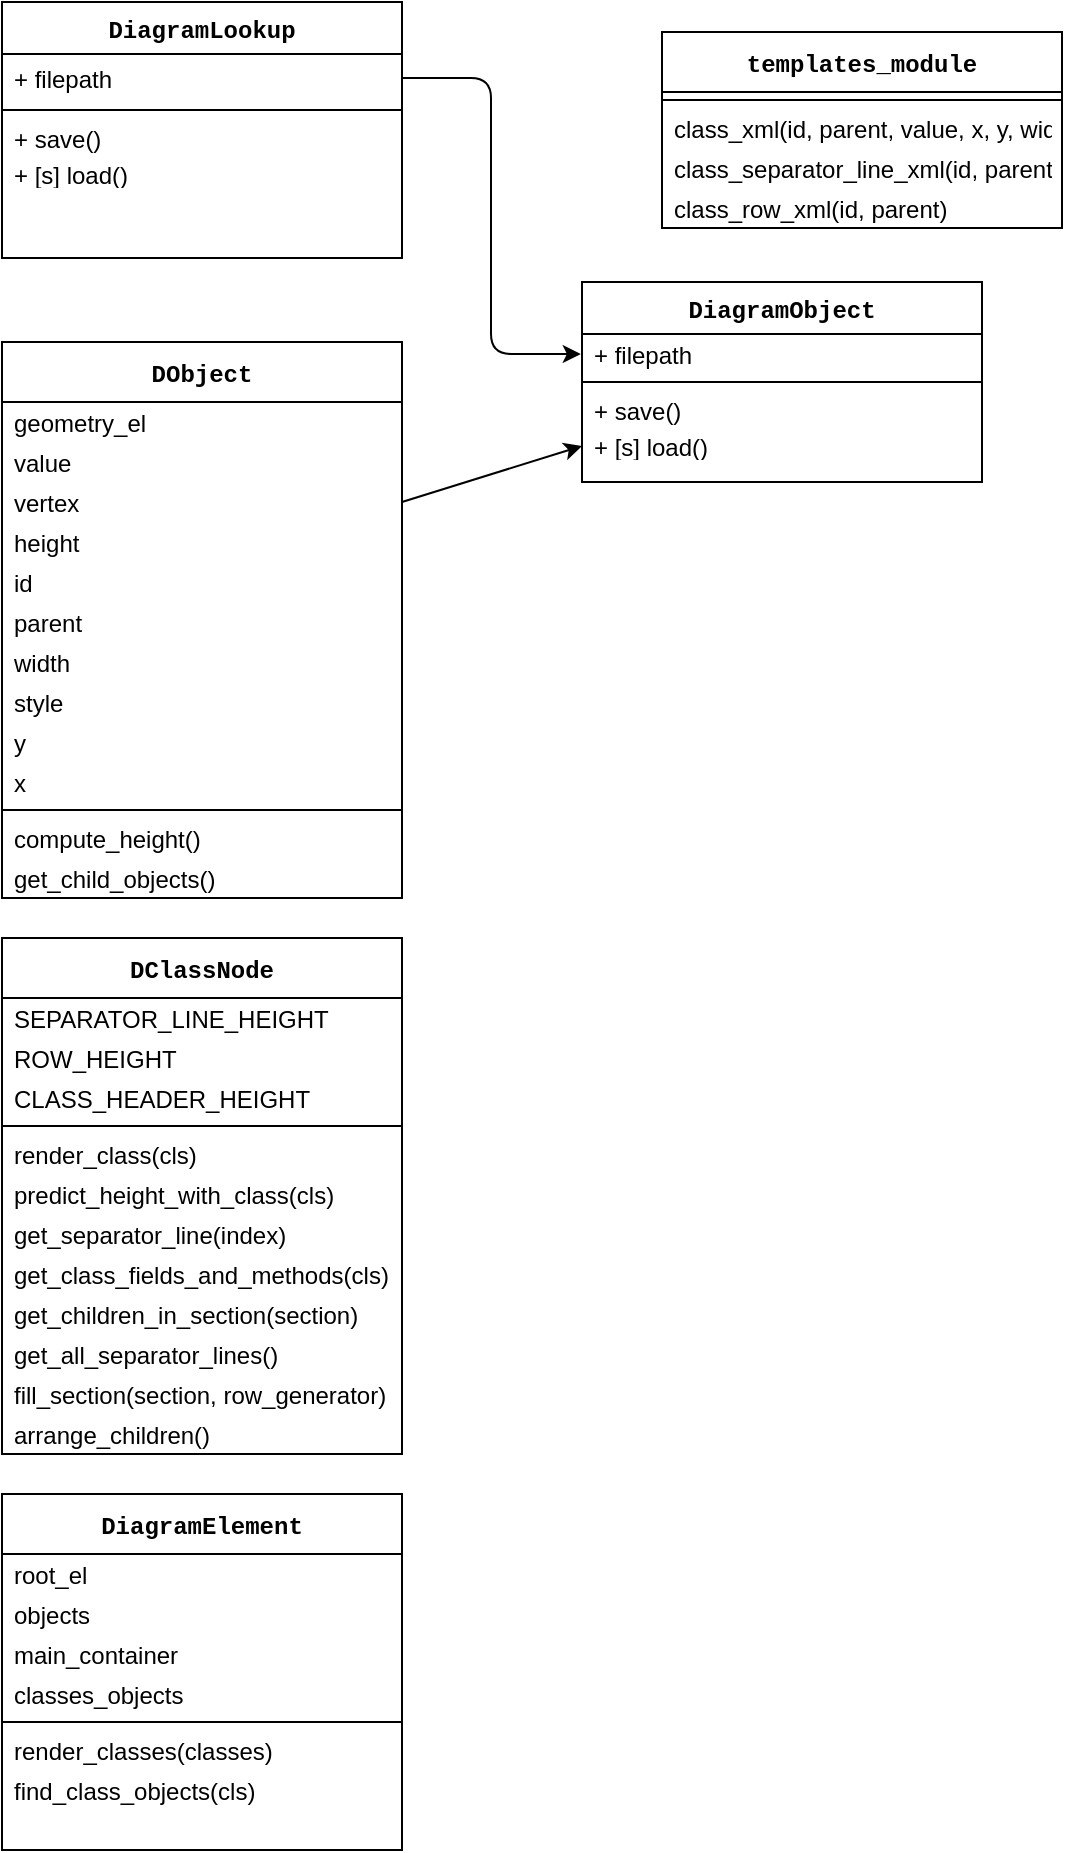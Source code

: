<mxfile compressed="false">
    <diagram name="Page-1" id="0">
        <mxGraphModel dx="784" dy="430" grid="1" gridSize="10" guides="1" tooltips="1" connect="1" arrows="1" fold="1" page="1" pageScale="1" pageWidth="827" pageHeight="1169" math="0" shadow="0">
            <root>
                <mxCell id="0"/>
                <mxCell id="1" parent="0"/>
                <mxCell id="7" value="DiagramObject" style="swimlane;fontStyle=1;align=center;verticalAlign=middle;childLayout=stackLayout;horizontal=1;startSize=26;horizontalStack=0;resizeParent=1;resizeLast=0;collapsible=1;marginBottom=0;rounded=0;shadow=0;strokeWidth=1;fontFamily=Courier New;fillColor=none;" parent="1" vertex="1">
                    <mxGeometry x="410" y="180" width="200" height="100" as="geometry"/>
                </mxCell>
                <mxCell id="8" value="+ filepath" style="text;strokeColor=none;fillColor=none;align=left;verticalAlign=middle;spacingLeft=4;spacingRight=4;overflow=hidden;rotatable=0;points=[[0,0.5],[1,0.5]];portConstraint=eastwest;" parent="7" vertex="1">
                    <mxGeometry y="26" width="200" height="20" as="geometry"/>
                </mxCell>
                <mxCell id="9" value="" style="line;strokeWidth=1;fillColor=none;align=left;verticalAlign=middle;spacingTop=-1;spacingLeft=3;spacingRight=3;rotatable=0;labelPosition=right;points=[];portConstraint=eastwest;" parent="7" vertex="1">
                    <mxGeometry y="46" width="200" height="8" as="geometry"/>
                </mxCell>
                <mxCell id="10" value="+ save()" style="text;strokeColor=none;fillColor=none;align=left;verticalAlign=middle;spacingLeft=4;spacingRight=4;overflow=hidden;rotatable=0;points=[[0,0.5],[1,0.5]];portConstraint=eastwest;" parent="7" vertex="1">
                    <mxGeometry y="54" width="200" height="20" as="geometry"/>
                </mxCell>
                <mxCell id="11" value="+ [s] load()" style="text;strokeColor=none;fillColor=none;align=left;verticalAlign=middle;spacingLeft=4;spacingRight=4;overflow=hidden;rotatable=0;points=[[0,0.5],[1,0.5]];portConstraint=eastwest;" parent="7" vertex="1">
                    <mxGeometry y="74" width="200" height="16" as="geometry"/>
                </mxCell>
                <mxCell id="17" value="DiagramLookup" style="swimlane;fontStyle=1;align=center;verticalAlign=middle;childLayout=stackLayout;horizontal=1;startSize=26;horizontalStack=0;resizeParent=1;resizeLast=0;collapsible=1;marginBottom=0;rounded=0;shadow=0;strokeWidth=1;fontFamily=Courier New;fillColor=none;" parent="1" vertex="1">
                    <mxGeometry x="120" y="40" width="200" height="128" as="geometry">
                        <mxRectangle x="130" y="180" width="80" height="26" as="alternateBounds"/>
                    </mxGeometry>
                </mxCell>
                <mxCell id="18" value="+ filepath" style="text;strokeColor=none;fillColor=none;align=left;verticalAlign=middle;spacingLeft=4;spacingRight=4;overflow=hidden;rotatable=0;points=[[0,0.5],[1,0.5]];portConstraint=eastwest;" parent="17" vertex="1">
                    <mxGeometry y="26" width="200" height="24" as="geometry"/>
                </mxCell>
                <mxCell id="19" value="" style="line;strokeWidth=1;fillColor=none;align=left;verticalAlign=middle;spacingTop=-1;spacingLeft=3;spacingRight=3;rotatable=0;labelPosition=right;points=[];portConstraint=eastwest;" parent="17" vertex="1">
                    <mxGeometry y="50" width="200" height="8" as="geometry"/>
                </mxCell>
                <mxCell id="20" value="+ save()" style="text;strokeColor=none;fillColor=none;align=left;verticalAlign=middle;spacingLeft=4;spacingRight=4;overflow=hidden;rotatable=0;points=[[0,0.5],[1,0.5]];portConstraint=eastwest;" parent="17" vertex="1">
                    <mxGeometry y="58" width="200" height="20" as="geometry"/>
                </mxCell>
                <mxCell id="21" value="+ [s] load()" style="text;strokeColor=none;fillColor=none;align=left;verticalAlign=middle;spacingLeft=4;spacingRight=4;overflow=hidden;rotatable=0;points=[[0,0.5],[1,0.5]];portConstraint=eastwest;" parent="17" vertex="1">
                    <mxGeometry y="78" width="200" height="16" as="geometry"/>
                </mxCell>
                <mxCell id="23" style="edgeStyle=elbowEdgeStyle;html=1;entryX=-0.003;entryY=0.5;entryDx=0;entryDy=0;entryPerimeter=0;" parent="1" source="18" target="8" edge="1">
                    <mxGeometry relative="1" as="geometry"/>
                </mxCell>
                <mxCell id="dobject_class_node" value="DObject" style="swimlane;fontStyle=1;align=center;verticalAlign=middle;childLayout=stackLayout;horizontal=1;startSize=30.0;horizontalStack=0;resizeParent=1;resizeLast=0;collapsible=1;marginBottom=0;rounded=0;shadow=0;strokeWidth=1;fontFamily=Courier New;fillColor=none;" parent="1" vertex="1">
                    <mxGeometry x="120" y="210" width="200" height="278" as="geometry"/>
                </mxCell>
                <mxCell id="dobject_class_node_property_geometry_el" value="geometry_el" style="text;strokeColor=none;fillColor=none;align=left;verticalAlign=middle;spacingLeft=4;spacingRight=4;overflow=hidden;rotatable=0;points=[[0,0.5],[1,0.5]];portConstraint=eastwest;" parent="dobject_class_node" vertex="1">
                    <mxGeometry y="30" width="200" height="20" as="geometry"/>
                </mxCell>
                <mxCell id="dobject_class_node_property_value" value="value" style="text;strokeColor=none;fillColor=none;align=left;verticalAlign=middle;spacingLeft=4;spacingRight=4;overflow=hidden;rotatable=0;points=[[0,0.5],[1,0.5]];portConstraint=eastwest;" parent="dobject_class_node" vertex="1">
                    <mxGeometry y="50" width="200" height="20" as="geometry"/>
                </mxCell>
                <mxCell id="dobject_class_node_property_vertex" value="vertex" style="text;strokeColor=none;fillColor=none;align=left;verticalAlign=middle;spacingLeft=4;spacingRight=4;overflow=hidden;rotatable=0;points=[[0,0.5],[1,0.5]];portConstraint=eastwest;" parent="dobject_class_node" vertex="1">
                    <mxGeometry y="70" width="200" height="20" as="geometry"/>
                </mxCell>
                <mxCell id="dobject_class_node_property_height" value="height" style="text;strokeColor=none;fillColor=none;align=left;verticalAlign=middle;spacingLeft=4;spacingRight=4;overflow=hidden;rotatable=0;points=[[0,0.5],[1,0.5]];portConstraint=eastwest;" parent="dobject_class_node" vertex="1">
                    <mxGeometry y="90" width="200" height="20" as="geometry"/>
                </mxCell>
                <mxCell id="dobject_class_node_property_id" value="id" style="text;strokeColor=none;fillColor=none;align=left;verticalAlign=middle;spacingLeft=4;spacingRight=4;overflow=hidden;rotatable=0;points=[[0,0.5],[1,0.5]];portConstraint=eastwest;" parent="dobject_class_node" vertex="1">
                    <mxGeometry y="110" width="200" height="20" as="geometry"/>
                </mxCell>
                <mxCell id="dobject_class_node_property_parent" value="parent" style="text;strokeColor=none;fillColor=none;align=left;verticalAlign=middle;spacingLeft=4;spacingRight=4;overflow=hidden;rotatable=0;points=[[0,0.5],[1,0.5]];portConstraint=eastwest;" parent="dobject_class_node" vertex="1">
                    <mxGeometry y="130" width="200" height="20" as="geometry"/>
                </mxCell>
                <mxCell id="dobject_class_node_property_width" value="width" style="text;strokeColor=none;fillColor=none;align=left;verticalAlign=middle;spacingLeft=4;spacingRight=4;overflow=hidden;rotatable=0;points=[[0,0.5],[1,0.5]];portConstraint=eastwest;" parent="dobject_class_node" vertex="1">
                    <mxGeometry y="150" width="200" height="20" as="geometry"/>
                </mxCell>
                <mxCell id="dobject_class_node_property_style" value="style" style="text;strokeColor=none;fillColor=none;align=left;verticalAlign=middle;spacingLeft=4;spacingRight=4;overflow=hidden;rotatable=0;points=[[0,0.5],[1,0.5]];portConstraint=eastwest;" parent="dobject_class_node" vertex="1">
                    <mxGeometry y="170" width="200" height="20" as="geometry"/>
                </mxCell>
                <mxCell id="dobject_class_node_property_y" value="y" style="text;strokeColor=none;fillColor=none;align=left;verticalAlign=middle;spacingLeft=4;spacingRight=4;overflow=hidden;rotatable=0;points=[[0,0.5],[1,0.5]];portConstraint=eastwest;" parent="dobject_class_node" vertex="1">
                    <mxGeometry y="190" width="200" height="20" as="geometry"/>
                </mxCell>
                <mxCell id="dobject_class_node_property_x" value="x" style="text;strokeColor=none;fillColor=none;align=left;verticalAlign=middle;spacingLeft=4;spacingRight=4;overflow=hidden;rotatable=0;points=[[0,0.5],[1,0.5]];portConstraint=eastwest;" parent="dobject_class_node" vertex="1">
                    <mxGeometry y="210" width="200" height="20" as="geometry"/>
                </mxCell>
                <mxCell id="dobject_class_node_separator_line_0" value="" style="line;strokeWidth=1;fillColor=none;align=left;verticalAlign=middle;spacingTop=-1;spacingLeft=3;spacingRight=3;rotatable=0;labelPosition=right;points=[];portConstraint=eastwest;" parent="dobject_class_node" vertex="1">
                    <mxGeometry y="230" width="200" height="8" as="geometry"/>
                </mxCell>
                <mxCell id="dobject_class_node_function_compute_height" value="compute_height()" style="text;strokeColor=none;fillColor=none;align=left;verticalAlign=middle;spacingLeft=4;spacingRight=4;overflow=hidden;rotatable=0;points=[[0,0.5],[1,0.5]];portConstraint=eastwest;" parent="dobject_class_node" vertex="1">
                    <mxGeometry y="238" width="200" height="20" as="geometry"/>
                </mxCell>
                <mxCell id="dobject_class_node_function_get_child_objects" value="get_child_objects()" style="text;strokeColor=none;fillColor=none;align=left;verticalAlign=middle;spacingLeft=4;spacingRight=4;overflow=hidden;rotatable=0;points=[[0,0.5],[1,0.5]];portConstraint=eastwest;" parent="dobject_class_node" vertex="1">
                    <mxGeometry y="258" width="200" height="20" as="geometry"/>
                </mxCell>
                <mxCell id="24" style="edgeStyle=none;html=1;exitX=1;exitY=0.5;exitDx=0;exitDy=0;entryX=0;entryY=0.5;entryDx=0;entryDy=0;" parent="1" source="dobject_class_node_property_vertex" target="11" edge="1">
                    <mxGeometry relative="1" as="geometry"/>
                </mxCell>
                <mxCell id="dclassnode_class_node" value="DClassNode" style="swimlane;fontStyle=1;align=center;verticalAlign=middle;childLayout=stackLayout;horizontal=1;startSize=30.0;horizontalStack=0;resizeParent=1;resizeLast=0;collapsible=1;marginBottom=0;rounded=0;shadow=0;strokeWidth=1;fontFamily=Courier New;fillColor=none;" parent="1" vertex="1">
                    <mxGeometry x="120" y="508" width="200" height="258" as="geometry"/>
                </mxCell>
                <mxCell id="dclassnode_class_node_float_SEPARATOR_LINE_HEIGHT" value="SEPARATOR_LINE_HEIGHT" style="text;strokeColor=none;fillColor=none;align=left;verticalAlign=middle;spacingLeft=4;spacingRight=4;overflow=hidden;rotatable=0;points=[[0,0.5],[1,0.5]];portConstraint=eastwest;" parent="dclassnode_class_node" vertex="1">
                    <mxGeometry y="30" width="200" height="20" as="geometry"/>
                </mxCell>
                <mxCell id="dclassnode_class_node_float_ROW_HEIGHT" value="ROW_HEIGHT" style="text;strokeColor=none;fillColor=none;align=left;verticalAlign=middle;spacingLeft=4;spacingRight=4;overflow=hidden;rotatable=0;points=[[0,0.5],[1,0.5]];portConstraint=eastwest;" parent="dclassnode_class_node" vertex="1">
                    <mxGeometry y="50" width="200" height="20" as="geometry"/>
                </mxCell>
                <mxCell id="dclassnode_class_node_float_CLASS_HEADER_HEIGHT" value="CLASS_HEADER_HEIGHT" style="text;strokeColor=none;fillColor=none;align=left;verticalAlign=middle;spacingLeft=4;spacingRight=4;overflow=hidden;rotatable=0;points=[[0,0.5],[1,0.5]];portConstraint=eastwest;" parent="dclassnode_class_node" vertex="1">
                    <mxGeometry y="70" width="200" height="20" as="geometry"/>
                </mxCell>
                <mxCell id="dclassnode_class_node_separator_line_0" value="" style="line;strokeWidth=1;fillColor=none;align=left;verticalAlign=middle;spacingTop=-1;spacingLeft=3;spacingRight=3;rotatable=0;labelPosition=right;points=[];portConstraint=eastwest;" parent="dclassnode_class_node" vertex="1">
                    <mxGeometry y="90" width="200" height="8" as="geometry"/>
                </mxCell>
                <mxCell id="dclassnode_class_node_function_render_class" value="render_class(cls)" style="text;strokeColor=none;fillColor=none;align=left;verticalAlign=middle;spacingLeft=4;spacingRight=4;overflow=hidden;rotatable=0;points=[[0,0.5],[1,0.5]];portConstraint=eastwest;" parent="dclassnode_class_node" vertex="1">
                    <mxGeometry y="98" width="200" height="20" as="geometry"/>
                </mxCell>
                <mxCell id="dclassnode_class_node_function_predict_height_with_class" value="predict_height_with_class(cls)" style="text;strokeColor=none;fillColor=none;align=left;verticalAlign=middle;spacingLeft=4;spacingRight=4;overflow=hidden;rotatable=0;points=[[0,0.5],[1,0.5]];portConstraint=eastwest;" parent="dclassnode_class_node" vertex="1">
                    <mxGeometry y="118" width="200" height="20" as="geometry"/>
                </mxCell>
                <mxCell id="dclassnode_class_node_function_get_separator_line" value="get_separator_line(index)" style="text;strokeColor=none;fillColor=none;align=left;verticalAlign=middle;spacingLeft=4;spacingRight=4;overflow=hidden;rotatable=0;points=[[0,0.5],[1,0.5]];portConstraint=eastwest;" parent="dclassnode_class_node" vertex="1">
                    <mxGeometry y="138" width="200" height="20" as="geometry"/>
                </mxCell>
                <mxCell id="dclassnode_class_node_function_get_class_fields_and_methods" value="get_class_fields_and_methods(cls)" style="text;strokeColor=none;fillColor=none;align=left;verticalAlign=middle;spacingLeft=4;spacingRight=4;overflow=hidden;rotatable=0;points=[[0,0.5],[1,0.5]];portConstraint=eastwest;" parent="dclassnode_class_node" vertex="1">
                    <mxGeometry y="158" width="200" height="20" as="geometry"/>
                </mxCell>
                <mxCell id="dclassnode_class_node_function_get_children_in_section" value="get_children_in_section(section)" style="text;strokeColor=none;fillColor=none;align=left;verticalAlign=middle;spacingLeft=4;spacingRight=4;overflow=hidden;rotatable=0;points=[[0,0.5],[1,0.5]];portConstraint=eastwest;" parent="dclassnode_class_node" vertex="1">
                    <mxGeometry y="178" width="200" height="20" as="geometry"/>
                </mxCell>
                <mxCell id="dclassnode_class_node_function_get_all_separator_lines" value="get_all_separator_lines()" style="text;strokeColor=none;fillColor=none;align=left;verticalAlign=middle;spacingLeft=4;spacingRight=4;overflow=hidden;rotatable=0;points=[[0,0.5],[1,0.5]];portConstraint=eastwest;" parent="dclassnode_class_node" vertex="1">
                    <mxGeometry y="198" width="200" height="20" as="geometry"/>
                </mxCell>
                <mxCell id="dclassnode_class_node_function_fill_section" value="fill_section(section, row_generator)" style="text;strokeColor=none;fillColor=none;align=left;verticalAlign=middle;spacingLeft=4;spacingRight=4;overflow=hidden;rotatable=0;points=[[0,0.5],[1,0.5]];portConstraint=eastwest;" parent="dclassnode_class_node" vertex="1">
                    <mxGeometry y="218" width="200" height="20" as="geometry"/>
                </mxCell>
                <mxCell id="dclassnode_class_node_function_arrange_children" value="arrange_children()" style="text;strokeColor=none;fillColor=none;align=left;verticalAlign=middle;spacingLeft=4;spacingRight=4;overflow=hidden;rotatable=0;points=[[0,0.5],[1,0.5]];portConstraint=eastwest;" parent="dclassnode_class_node" vertex="1">
                    <mxGeometry y="238" width="200" height="20" as="geometry"/>
                </mxCell>
                <mxCell id="diagramelement_class_node" value="DiagramElement" style="swimlane;fontStyle=1;align=center;verticalAlign=middle;childLayout=stackLayout;horizontal=1;startSize=30.0;horizontalStack=0;resizeParent=1;resizeLast=0;collapsible=1;marginBottom=0;rounded=0;shadow=0;strokeWidth=1;fontFamily=Courier New;fillColor=none;" parent="1" vertex="1">
                    <mxGeometry x="120" y="786" width="200" height="178" as="geometry"/>
                </mxCell>
                <mxCell id="diagramelement_class_node_property_root_el" value="root_el" style="text;strokeColor=none;fillColor=none;align=left;verticalAlign=middle;spacingLeft=4;spacingRight=4;overflow=hidden;rotatable=0;points=[[0,0.5],[1,0.5]];portConstraint=eastwest;" parent="diagramelement_class_node" vertex="1">
                    <mxGeometry y="30" width="200" height="20" as="geometry"/>
                </mxCell>
                <mxCell id="diagramelement_class_node_property_objects" value="objects" style="text;strokeColor=none;fillColor=none;align=left;verticalAlign=middle;spacingLeft=4;spacingRight=4;overflow=hidden;rotatable=0;points=[[0,0.5],[1,0.5]];portConstraint=eastwest;" parent="diagramelement_class_node" vertex="1">
                    <mxGeometry y="50" width="200" height="20" as="geometry"/>
                </mxCell>
                <mxCell id="diagramelement_class_node_property_main_container" value="main_container" style="text;strokeColor=none;fillColor=none;align=left;verticalAlign=middle;spacingLeft=4;spacingRight=4;overflow=hidden;rotatable=0;points=[[0,0.5],[1,0.5]];portConstraint=eastwest;" parent="diagramelement_class_node" vertex="1">
                    <mxGeometry y="70" width="200" height="20" as="geometry"/>
                </mxCell>
                <mxCell id="diagramelement_class_node_property_classes_objects" value="classes_objects" style="text;strokeColor=none;fillColor=none;align=left;verticalAlign=middle;spacingLeft=4;spacingRight=4;overflow=hidden;rotatable=0;points=[[0,0.5],[1,0.5]];portConstraint=eastwest;" parent="diagramelement_class_node" vertex="1">
                    <mxGeometry y="90" width="200" height="20" as="geometry"/>
                </mxCell>
                <mxCell id="diagramelement_class_node_separator_line_0" value="" style="line;strokeWidth=1;fillColor=none;align=left;verticalAlign=middle;spacingTop=-1;spacingLeft=3;spacingRight=3;rotatable=0;labelPosition=right;points=[];portConstraint=eastwest;" parent="diagramelement_class_node" vertex="1">
                    <mxGeometry y="110" width="200" height="8" as="geometry"/>
                </mxCell>
                <mxCell id="diagramelement_class_node_function_render_classes" value="render_classes(classes)" style="text;strokeColor=none;fillColor=none;align=left;verticalAlign=middle;spacingLeft=4;spacingRight=4;overflow=hidden;rotatable=0;points=[[0,0.5],[1,0.5]];portConstraint=eastwest;" parent="diagramelement_class_node" vertex="1">
                    <mxGeometry y="118" width="200" height="20" as="geometry"/>
                </mxCell>
                <mxCell id="diagramelement_class_node_function_find_class_objects" value="find_class_objects(cls)" style="text;strokeColor=none;fillColor=none;align=left;verticalAlign=middle;spacingLeft=4;spacingRight=4;overflow=hidden;rotatable=0;points=[[0,0.5],[1,0.5]];portConstraint=eastwest;" parent="diagramelement_class_node" vertex="1">
                    <mxGeometry y="138" width="200" height="20" as="geometry"/>
                </mxCell>
                <mxCell id="templates_module_class_node" value="templates_module" style="swimlane;fontStyle=1;align=center;verticalAlign=middle;childLayout=stackLayout;horizontal=1;startSize=30.0;horizontalStack=0;resizeParent=1;resizeLast=0;collapsible=1;marginBottom=0;rounded=0;shadow=0;strokeWidth=1;fontFamily=Courier New;fillColor=none;" parent="1" vertex="1">
                    <mxGeometry x="450" y="55" width="200" height="98" as="geometry"/>
                </mxCell>
                <mxCell id="templates_module_class_node_separator_line_0" value="" style="line;strokeWidth=1;fillColor=none;align=left;verticalAlign=middle;spacingTop=-1;spacingLeft=3;spacingRight=3;rotatable=0;labelPosition=right;points=[];portConstraint=eastwest;" parent="templates_module_class_node" vertex="1">
                    <mxGeometry y="30" width="200" height="8" as="geometry"/>
                </mxCell>
                <mxCell id="templates_module_class_node_function_class_xml" value="class_xml(id, parent, value, x, y, width, height, start_size)" style="text;strokeColor=none;fillColor=none;align=left;verticalAlign=middle;spacingLeft=4;spacingRight=4;overflow=hidden;rotatable=0;points=[[0,0.5],[1,0.5]];portConstraint=eastwest;" parent="templates_module_class_node" vertex="1">
                    <mxGeometry y="38" width="200" height="20" as="geometry"/>
                </mxCell>
                <mxCell id="templates_module_class_node_function_class_separator_line_xml" value="class_separator_line_xml(id, parent)" style="text;strokeColor=none;fillColor=none;align=left;verticalAlign=middle;spacingLeft=4;spacingRight=4;overflow=hidden;rotatable=0;points=[[0,0.5],[1,0.5]];portConstraint=eastwest;" parent="templates_module_class_node" vertex="1">
                    <mxGeometry y="58" width="200" height="20" as="geometry"/>
                </mxCell>
                <mxCell id="templates_module_class_node_function_class_row_xml" value="class_row_xml(id, parent)" style="text;strokeColor=none;fillColor=none;align=left;verticalAlign=middle;spacingLeft=4;spacingRight=4;overflow=hidden;rotatable=0;points=[[0,0.5],[1,0.5]];portConstraint=eastwest;" parent="templates_module_class_node" vertex="1">
                    <mxGeometry y="78" width="200" height="20" as="geometry"/>
                </mxCell>
            </root>
        </mxGraphModel>
    </diagram>
</mxfile>